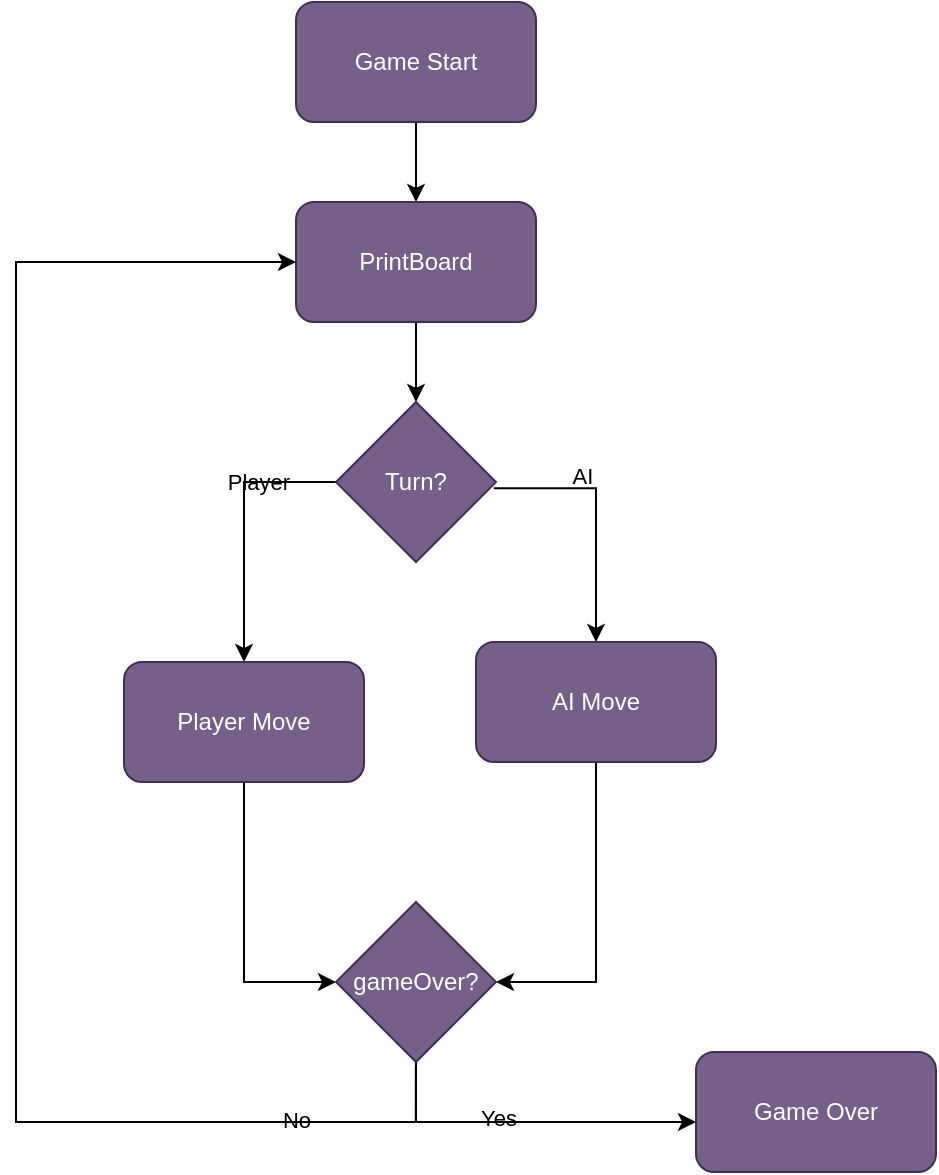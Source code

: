 <mxfile version="24.7.13">
  <diagram id="C5RBs43oDa-KdzZeNtuy" name="Page-1">
    <mxGraphModel dx="1423" dy="788" grid="0" gridSize="10" guides="1" tooltips="1" connect="1" arrows="1" fold="1" page="1" pageScale="1" pageWidth="827" pageHeight="1169" background="none" math="0" shadow="0">
      <root>
        <mxCell id="WIyWlLk6GJQsqaUBKTNV-0" />
        <mxCell id="WIyWlLk6GJQsqaUBKTNV-1" parent="WIyWlLk6GJQsqaUBKTNV-0" />
        <mxCell id="KNBQDRyg4Hhf7U4bkWqF-17" style="edgeStyle=orthogonalEdgeStyle;rounded=0;orthogonalLoop=1;jettySize=auto;html=1;entryX=0.5;entryY=0;entryDx=0;entryDy=0;labelBackgroundColor=none;fontColor=default;" edge="1" parent="WIyWlLk6GJQsqaUBKTNV-1" source="KNBQDRyg4Hhf7U4bkWqF-3" target="KNBQDRyg4Hhf7U4bkWqF-16">
          <mxGeometry relative="1" as="geometry" />
        </mxCell>
        <mxCell id="KNBQDRyg4Hhf7U4bkWqF-3" value="Game Start" style="rounded=1;whiteSpace=wrap;html=1;labelBackgroundColor=none;labelBorderColor=none;textShadow=0;fillColor=#76608a;fontColor=#ffffff;strokeColor=#432D57;" vertex="1" parent="WIyWlLk6GJQsqaUBKTNV-1">
          <mxGeometry x="326" y="294" width="120" height="60" as="geometry" />
        </mxCell>
        <mxCell id="KNBQDRyg4Hhf7U4bkWqF-7" style="edgeStyle=orthogonalEdgeStyle;rounded=0;orthogonalLoop=1;jettySize=auto;html=1;entryX=0.5;entryY=0;entryDx=0;entryDy=0;exitX=0;exitY=0.5;exitDx=0;exitDy=0;labelBackgroundColor=none;fontColor=default;" edge="1" parent="WIyWlLk6GJQsqaUBKTNV-1" source="KNBQDRyg4Hhf7U4bkWqF-4" target="KNBQDRyg4Hhf7U4bkWqF-5">
          <mxGeometry relative="1" as="geometry" />
        </mxCell>
        <mxCell id="KNBQDRyg4Hhf7U4bkWqF-10" value="Player" style="edgeLabel;html=1;align=center;verticalAlign=middle;resizable=0;points=[];labelBackgroundColor=none;" vertex="1" connectable="0" parent="KNBQDRyg4Hhf7U4bkWqF-7">
          <mxGeometry x="-0.423" relative="1" as="geometry">
            <mxPoint as="offset" />
          </mxGeometry>
        </mxCell>
        <mxCell id="KNBQDRyg4Hhf7U4bkWqF-8" style="edgeStyle=orthogonalEdgeStyle;rounded=0;orthogonalLoop=1;jettySize=auto;html=1;entryX=0.5;entryY=0;entryDx=0;entryDy=0;exitX=0.986;exitY=0.539;exitDx=0;exitDy=0;exitPerimeter=0;labelBackgroundColor=none;fontColor=default;" edge="1" parent="WIyWlLk6GJQsqaUBKTNV-1" source="KNBQDRyg4Hhf7U4bkWqF-4" target="KNBQDRyg4Hhf7U4bkWqF-6">
          <mxGeometry relative="1" as="geometry">
            <Array as="points">
              <mxPoint x="476" y="537" />
            </Array>
          </mxGeometry>
        </mxCell>
        <mxCell id="KNBQDRyg4Hhf7U4bkWqF-11" value="AI&lt;div&gt;&lt;br&gt;&lt;/div&gt;" style="edgeLabel;html=1;align=center;verticalAlign=middle;resizable=0;points=[];labelBackgroundColor=none;" vertex="1" connectable="0" parent="KNBQDRyg4Hhf7U4bkWqF-8">
          <mxGeometry x="-0.314" y="-1" relative="1" as="geometry">
            <mxPoint as="offset" />
          </mxGeometry>
        </mxCell>
        <mxCell id="KNBQDRyg4Hhf7U4bkWqF-4" value="Turn?" style="rhombus;whiteSpace=wrap;html=1;labelBackgroundColor=none;fillColor=#76608a;fontColor=#ffffff;strokeColor=#432D57;" vertex="1" parent="WIyWlLk6GJQsqaUBKTNV-1">
          <mxGeometry x="346" y="494" width="80" height="80" as="geometry" />
        </mxCell>
        <mxCell id="KNBQDRyg4Hhf7U4bkWqF-14" style="edgeStyle=orthogonalEdgeStyle;rounded=0;orthogonalLoop=1;jettySize=auto;html=1;entryX=0;entryY=0.5;entryDx=0;entryDy=0;labelBackgroundColor=none;fontColor=default;" edge="1" parent="WIyWlLk6GJQsqaUBKTNV-1" source="KNBQDRyg4Hhf7U4bkWqF-5" target="KNBQDRyg4Hhf7U4bkWqF-13">
          <mxGeometry relative="1" as="geometry" />
        </mxCell>
        <mxCell id="KNBQDRyg4Hhf7U4bkWqF-5" value="Player Move" style="rounded=1;whiteSpace=wrap;html=1;labelBackgroundColor=none;labelBorderColor=none;textShadow=0;fillColor=#76608a;fontColor=#ffffff;strokeColor=#432D57;" vertex="1" parent="WIyWlLk6GJQsqaUBKTNV-1">
          <mxGeometry x="240" y="624" width="120" height="60" as="geometry" />
        </mxCell>
        <mxCell id="KNBQDRyg4Hhf7U4bkWqF-15" style="edgeStyle=orthogonalEdgeStyle;rounded=0;orthogonalLoop=1;jettySize=auto;html=1;entryX=1;entryY=0.5;entryDx=0;entryDy=0;labelBackgroundColor=none;fontColor=default;" edge="1" parent="WIyWlLk6GJQsqaUBKTNV-1" source="KNBQDRyg4Hhf7U4bkWqF-6" target="KNBQDRyg4Hhf7U4bkWqF-13">
          <mxGeometry relative="1" as="geometry" />
        </mxCell>
        <mxCell id="KNBQDRyg4Hhf7U4bkWqF-6" value="AI Move" style="rounded=1;whiteSpace=wrap;html=1;labelBackgroundColor=none;labelBorderColor=none;textShadow=0;fillColor=#76608a;fontColor=#ffffff;strokeColor=#432D57;" vertex="1" parent="WIyWlLk6GJQsqaUBKTNV-1">
          <mxGeometry x="416" y="614" width="120" height="60" as="geometry" />
        </mxCell>
        <mxCell id="KNBQDRyg4Hhf7U4bkWqF-18" style="edgeStyle=orthogonalEdgeStyle;rounded=0;orthogonalLoop=1;jettySize=auto;html=1;entryX=0;entryY=0.5;entryDx=0;entryDy=0;exitX=0.499;exitY=1.024;exitDx=0;exitDy=0;exitPerimeter=0;labelBackgroundColor=none;fontColor=default;" edge="1" parent="WIyWlLk6GJQsqaUBKTNV-1" source="KNBQDRyg4Hhf7U4bkWqF-13" target="KNBQDRyg4Hhf7U4bkWqF-16">
          <mxGeometry relative="1" as="geometry">
            <Array as="points">
              <mxPoint x="386" y="854" />
              <mxPoint x="186" y="854" />
              <mxPoint x="186" y="424" />
            </Array>
          </mxGeometry>
        </mxCell>
        <mxCell id="KNBQDRyg4Hhf7U4bkWqF-20" value="No" style="edgeLabel;html=1;align=center;verticalAlign=middle;resizable=0;points=[];labelBackgroundColor=none;" vertex="1" connectable="0" parent="KNBQDRyg4Hhf7U4bkWqF-18">
          <mxGeometry x="-0.78" y="-1" relative="1" as="geometry">
            <mxPoint as="offset" />
          </mxGeometry>
        </mxCell>
        <mxCell id="KNBQDRyg4Hhf7U4bkWqF-22" style="edgeStyle=orthogonalEdgeStyle;rounded=0;orthogonalLoop=1;jettySize=auto;html=1;labelBackgroundColor=none;fontColor=default;" edge="1" parent="WIyWlLk6GJQsqaUBKTNV-1" source="KNBQDRyg4Hhf7U4bkWqF-13" target="KNBQDRyg4Hhf7U4bkWqF-21">
          <mxGeometry relative="1" as="geometry">
            <mxPoint x="516" y="854" as="targetPoint" />
            <Array as="points">
              <mxPoint x="386" y="854" />
            </Array>
          </mxGeometry>
        </mxCell>
        <mxCell id="KNBQDRyg4Hhf7U4bkWqF-23" value="Yes" style="edgeLabel;html=1;align=center;verticalAlign=middle;resizable=0;points=[];labelBackgroundColor=none;" vertex="1" connectable="0" parent="KNBQDRyg4Hhf7U4bkWqF-22">
          <mxGeometry x="-0.168" y="2" relative="1" as="geometry">
            <mxPoint as="offset" />
          </mxGeometry>
        </mxCell>
        <mxCell id="KNBQDRyg4Hhf7U4bkWqF-13" value="gameOver?" style="rhombus;whiteSpace=wrap;html=1;labelBackgroundColor=none;fillColor=#76608a;fontColor=#ffffff;strokeColor=#432D57;" vertex="1" parent="WIyWlLk6GJQsqaUBKTNV-1">
          <mxGeometry x="346" y="744" width="80" height="80" as="geometry" />
        </mxCell>
        <mxCell id="KNBQDRyg4Hhf7U4bkWqF-19" style="edgeStyle=orthogonalEdgeStyle;rounded=0;orthogonalLoop=1;jettySize=auto;html=1;entryX=0.5;entryY=0;entryDx=0;entryDy=0;labelBackgroundColor=none;fontColor=default;" edge="1" parent="WIyWlLk6GJQsqaUBKTNV-1" source="KNBQDRyg4Hhf7U4bkWqF-16" target="KNBQDRyg4Hhf7U4bkWqF-4">
          <mxGeometry relative="1" as="geometry" />
        </mxCell>
        <mxCell id="KNBQDRyg4Hhf7U4bkWqF-16" value="PrintBoard" style="rounded=1;whiteSpace=wrap;html=1;labelBackgroundColor=none;labelBorderColor=none;textShadow=0;fillColor=#76608a;fontColor=#ffffff;strokeColor=#432D57;" vertex="1" parent="WIyWlLk6GJQsqaUBKTNV-1">
          <mxGeometry x="326" y="394" width="120" height="60" as="geometry" />
        </mxCell>
        <mxCell id="KNBQDRyg4Hhf7U4bkWqF-21" value="&lt;font color=&quot;#ffffff&quot;&gt;Game Over&lt;/font&gt;" style="rounded=1;whiteSpace=wrap;html=1;labelBackgroundColor=none;labelBorderColor=none;textShadow=0;fillColor=#76608a;fontColor=#ffffff;strokeColor=#432D57;" vertex="1" parent="WIyWlLk6GJQsqaUBKTNV-1">
          <mxGeometry x="526" y="819" width="120" height="60" as="geometry" />
        </mxCell>
      </root>
    </mxGraphModel>
  </diagram>
</mxfile>
